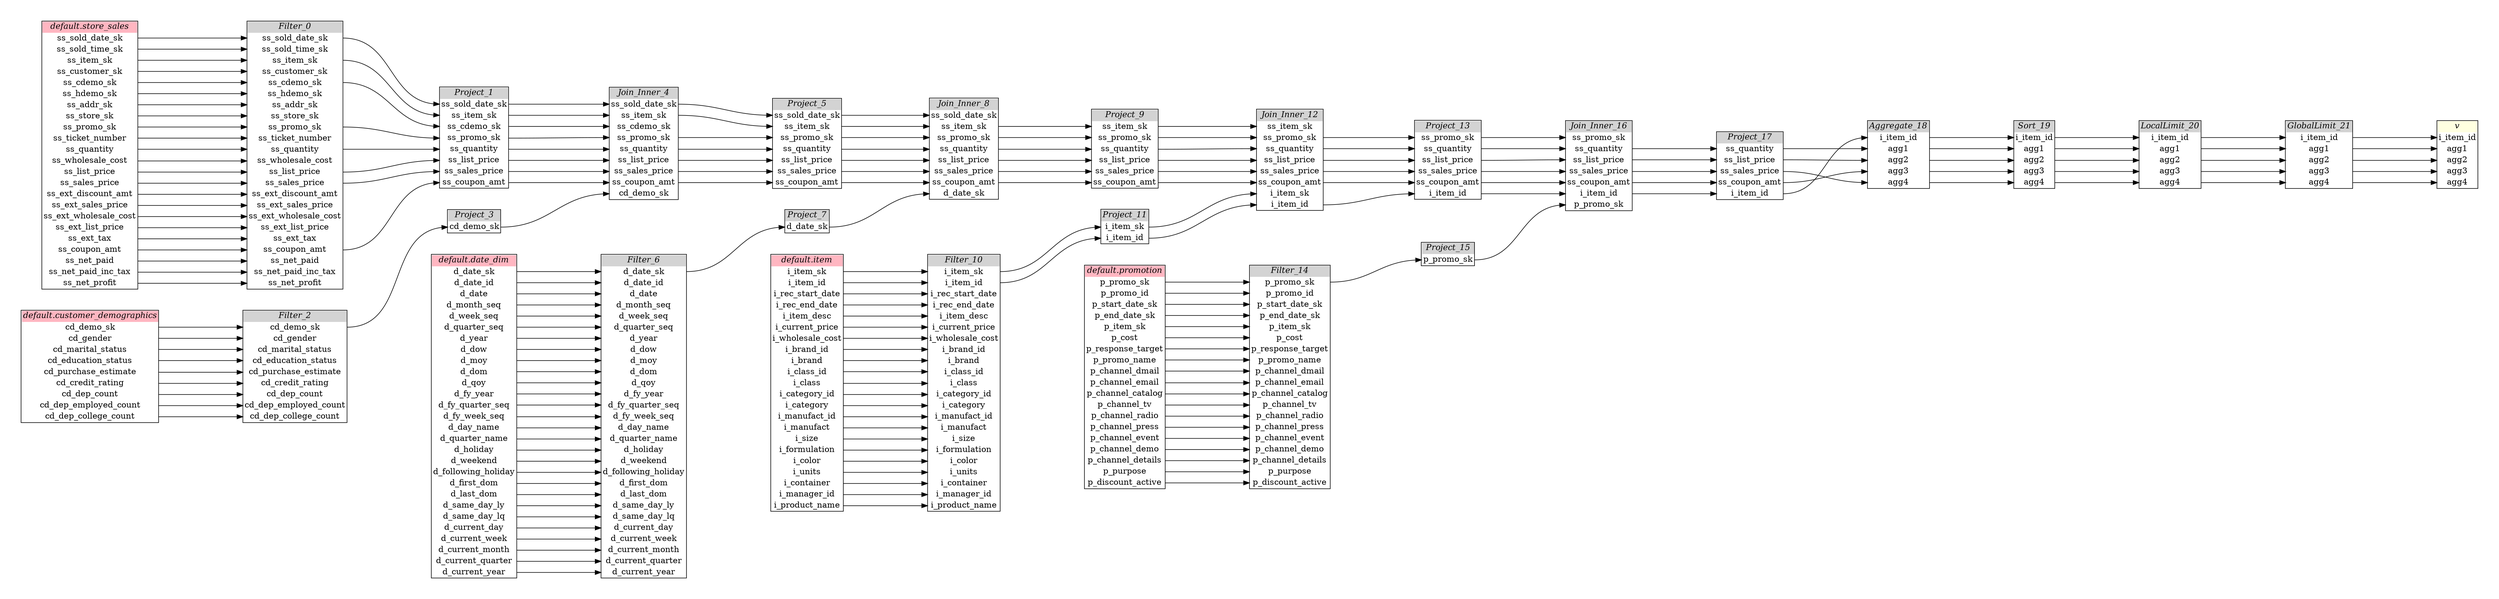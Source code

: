 // Automatically generated by TPCDSFlowTestSuite


digraph {
  graph [pad="0.5", nodesep="0.5", ranksep="2", fontname="Helvetica"];
  node [shape=plain]
  rankdir=LR;

  
"Aggregate_18" [label=<
<table border="1" cellborder="0" cellspacing="0">
  <tr><td bgcolor="lightgray" port="nodeName"><i>Aggregate_18</i></td></tr>
  <tr><td port="0">i_item_id</td></tr>
<tr><td port="1">agg1</td></tr>
<tr><td port="2">agg2</td></tr>
<tr><td port="3">agg3</td></tr>
<tr><td port="4">agg4</td></tr>
</table>>];
     

"Filter_0" [label=<
<table border="1" cellborder="0" cellspacing="0">
  <tr><td bgcolor="lightgray" port="nodeName"><i>Filter_0</i></td></tr>
  <tr><td port="0">ss_sold_date_sk</td></tr>
<tr><td port="1">ss_sold_time_sk</td></tr>
<tr><td port="2">ss_item_sk</td></tr>
<tr><td port="3">ss_customer_sk</td></tr>
<tr><td port="4">ss_cdemo_sk</td></tr>
<tr><td port="5">ss_hdemo_sk</td></tr>
<tr><td port="6">ss_addr_sk</td></tr>
<tr><td port="7">ss_store_sk</td></tr>
<tr><td port="8">ss_promo_sk</td></tr>
<tr><td port="9">ss_ticket_number</td></tr>
<tr><td port="10">ss_quantity</td></tr>
<tr><td port="11">ss_wholesale_cost</td></tr>
<tr><td port="12">ss_list_price</td></tr>
<tr><td port="13">ss_sales_price</td></tr>
<tr><td port="14">ss_ext_discount_amt</td></tr>
<tr><td port="15">ss_ext_sales_price</td></tr>
<tr><td port="16">ss_ext_wholesale_cost</td></tr>
<tr><td port="17">ss_ext_list_price</td></tr>
<tr><td port="18">ss_ext_tax</td></tr>
<tr><td port="19">ss_coupon_amt</td></tr>
<tr><td port="20">ss_net_paid</td></tr>
<tr><td port="21">ss_net_paid_inc_tax</td></tr>
<tr><td port="22">ss_net_profit</td></tr>
</table>>];
     

"Filter_10" [label=<
<table border="1" cellborder="0" cellspacing="0">
  <tr><td bgcolor="lightgray" port="nodeName"><i>Filter_10</i></td></tr>
  <tr><td port="0">i_item_sk</td></tr>
<tr><td port="1">i_item_id</td></tr>
<tr><td port="2">i_rec_start_date</td></tr>
<tr><td port="3">i_rec_end_date</td></tr>
<tr><td port="4">i_item_desc</td></tr>
<tr><td port="5">i_current_price</td></tr>
<tr><td port="6">i_wholesale_cost</td></tr>
<tr><td port="7">i_brand_id</td></tr>
<tr><td port="8">i_brand</td></tr>
<tr><td port="9">i_class_id</td></tr>
<tr><td port="10">i_class</td></tr>
<tr><td port="11">i_category_id</td></tr>
<tr><td port="12">i_category</td></tr>
<tr><td port="13">i_manufact_id</td></tr>
<tr><td port="14">i_manufact</td></tr>
<tr><td port="15">i_size</td></tr>
<tr><td port="16">i_formulation</td></tr>
<tr><td port="17">i_color</td></tr>
<tr><td port="18">i_units</td></tr>
<tr><td port="19">i_container</td></tr>
<tr><td port="20">i_manager_id</td></tr>
<tr><td port="21">i_product_name</td></tr>
</table>>];
     

"Filter_14" [label=<
<table border="1" cellborder="0" cellspacing="0">
  <tr><td bgcolor="lightgray" port="nodeName"><i>Filter_14</i></td></tr>
  <tr><td port="0">p_promo_sk</td></tr>
<tr><td port="1">p_promo_id</td></tr>
<tr><td port="2">p_start_date_sk</td></tr>
<tr><td port="3">p_end_date_sk</td></tr>
<tr><td port="4">p_item_sk</td></tr>
<tr><td port="5">p_cost</td></tr>
<tr><td port="6">p_response_target</td></tr>
<tr><td port="7">p_promo_name</td></tr>
<tr><td port="8">p_channel_dmail</td></tr>
<tr><td port="9">p_channel_email</td></tr>
<tr><td port="10">p_channel_catalog</td></tr>
<tr><td port="11">p_channel_tv</td></tr>
<tr><td port="12">p_channel_radio</td></tr>
<tr><td port="13">p_channel_press</td></tr>
<tr><td port="14">p_channel_event</td></tr>
<tr><td port="15">p_channel_demo</td></tr>
<tr><td port="16">p_channel_details</td></tr>
<tr><td port="17">p_purpose</td></tr>
<tr><td port="18">p_discount_active</td></tr>
</table>>];
     

"Filter_2" [label=<
<table border="1" cellborder="0" cellspacing="0">
  <tr><td bgcolor="lightgray" port="nodeName"><i>Filter_2</i></td></tr>
  <tr><td port="0">cd_demo_sk</td></tr>
<tr><td port="1">cd_gender</td></tr>
<tr><td port="2">cd_marital_status</td></tr>
<tr><td port="3">cd_education_status</td></tr>
<tr><td port="4">cd_purchase_estimate</td></tr>
<tr><td port="5">cd_credit_rating</td></tr>
<tr><td port="6">cd_dep_count</td></tr>
<tr><td port="7">cd_dep_employed_count</td></tr>
<tr><td port="8">cd_dep_college_count</td></tr>
</table>>];
     

"Filter_6" [label=<
<table border="1" cellborder="0" cellspacing="0">
  <tr><td bgcolor="lightgray" port="nodeName"><i>Filter_6</i></td></tr>
  <tr><td port="0">d_date_sk</td></tr>
<tr><td port="1">d_date_id</td></tr>
<tr><td port="2">d_date</td></tr>
<tr><td port="3">d_month_seq</td></tr>
<tr><td port="4">d_week_seq</td></tr>
<tr><td port="5">d_quarter_seq</td></tr>
<tr><td port="6">d_year</td></tr>
<tr><td port="7">d_dow</td></tr>
<tr><td port="8">d_moy</td></tr>
<tr><td port="9">d_dom</td></tr>
<tr><td port="10">d_qoy</td></tr>
<tr><td port="11">d_fy_year</td></tr>
<tr><td port="12">d_fy_quarter_seq</td></tr>
<tr><td port="13">d_fy_week_seq</td></tr>
<tr><td port="14">d_day_name</td></tr>
<tr><td port="15">d_quarter_name</td></tr>
<tr><td port="16">d_holiday</td></tr>
<tr><td port="17">d_weekend</td></tr>
<tr><td port="18">d_following_holiday</td></tr>
<tr><td port="19">d_first_dom</td></tr>
<tr><td port="20">d_last_dom</td></tr>
<tr><td port="21">d_same_day_ly</td></tr>
<tr><td port="22">d_same_day_lq</td></tr>
<tr><td port="23">d_current_day</td></tr>
<tr><td port="24">d_current_week</td></tr>
<tr><td port="25">d_current_month</td></tr>
<tr><td port="26">d_current_quarter</td></tr>
<tr><td port="27">d_current_year</td></tr>
</table>>];
     

"GlobalLimit_21" [label=<
<table border="1" cellborder="0" cellspacing="0">
  <tr><td bgcolor="lightgray" port="nodeName"><i>GlobalLimit_21</i></td></tr>
  <tr><td port="0">i_item_id</td></tr>
<tr><td port="1">agg1</td></tr>
<tr><td port="2">agg2</td></tr>
<tr><td port="3">agg3</td></tr>
<tr><td port="4">agg4</td></tr>
</table>>];
     

"Join_Inner_12" [label=<
<table border="1" cellborder="0" cellspacing="0">
  <tr><td bgcolor="lightgray" port="nodeName"><i>Join_Inner_12</i></td></tr>
  <tr><td port="0">ss_item_sk</td></tr>
<tr><td port="1">ss_promo_sk</td></tr>
<tr><td port="2">ss_quantity</td></tr>
<tr><td port="3">ss_list_price</td></tr>
<tr><td port="4">ss_sales_price</td></tr>
<tr><td port="5">ss_coupon_amt</td></tr>
<tr><td port="6">i_item_sk</td></tr>
<tr><td port="7">i_item_id</td></tr>
</table>>];
     

"Join_Inner_16" [label=<
<table border="1" cellborder="0" cellspacing="0">
  <tr><td bgcolor="lightgray" port="nodeName"><i>Join_Inner_16</i></td></tr>
  <tr><td port="0">ss_promo_sk</td></tr>
<tr><td port="1">ss_quantity</td></tr>
<tr><td port="2">ss_list_price</td></tr>
<tr><td port="3">ss_sales_price</td></tr>
<tr><td port="4">ss_coupon_amt</td></tr>
<tr><td port="5">i_item_id</td></tr>
<tr><td port="6">p_promo_sk</td></tr>
</table>>];
     

"Join_Inner_4" [label=<
<table border="1" cellborder="0" cellspacing="0">
  <tr><td bgcolor="lightgray" port="nodeName"><i>Join_Inner_4</i></td></tr>
  <tr><td port="0">ss_sold_date_sk</td></tr>
<tr><td port="1">ss_item_sk</td></tr>
<tr><td port="2">ss_cdemo_sk</td></tr>
<tr><td port="3">ss_promo_sk</td></tr>
<tr><td port="4">ss_quantity</td></tr>
<tr><td port="5">ss_list_price</td></tr>
<tr><td port="6">ss_sales_price</td></tr>
<tr><td port="7">ss_coupon_amt</td></tr>
<tr><td port="8">cd_demo_sk</td></tr>
</table>>];
     

"Join_Inner_8" [label=<
<table border="1" cellborder="0" cellspacing="0">
  <tr><td bgcolor="lightgray" port="nodeName"><i>Join_Inner_8</i></td></tr>
  <tr><td port="0">ss_sold_date_sk</td></tr>
<tr><td port="1">ss_item_sk</td></tr>
<tr><td port="2">ss_promo_sk</td></tr>
<tr><td port="3">ss_quantity</td></tr>
<tr><td port="4">ss_list_price</td></tr>
<tr><td port="5">ss_sales_price</td></tr>
<tr><td port="6">ss_coupon_amt</td></tr>
<tr><td port="7">d_date_sk</td></tr>
</table>>];
     

"LocalLimit_20" [label=<
<table border="1" cellborder="0" cellspacing="0">
  <tr><td bgcolor="lightgray" port="nodeName"><i>LocalLimit_20</i></td></tr>
  <tr><td port="0">i_item_id</td></tr>
<tr><td port="1">agg1</td></tr>
<tr><td port="2">agg2</td></tr>
<tr><td port="3">agg3</td></tr>
<tr><td port="4">agg4</td></tr>
</table>>];
     

"Project_1" [label=<
<table border="1" cellborder="0" cellspacing="0">
  <tr><td bgcolor="lightgray" port="nodeName"><i>Project_1</i></td></tr>
  <tr><td port="0">ss_sold_date_sk</td></tr>
<tr><td port="1">ss_item_sk</td></tr>
<tr><td port="2">ss_cdemo_sk</td></tr>
<tr><td port="3">ss_promo_sk</td></tr>
<tr><td port="4">ss_quantity</td></tr>
<tr><td port="5">ss_list_price</td></tr>
<tr><td port="6">ss_sales_price</td></tr>
<tr><td port="7">ss_coupon_amt</td></tr>
</table>>];
     

"Project_11" [label=<
<table border="1" cellborder="0" cellspacing="0">
  <tr><td bgcolor="lightgray" port="nodeName"><i>Project_11</i></td></tr>
  <tr><td port="0">i_item_sk</td></tr>
<tr><td port="1">i_item_id</td></tr>
</table>>];
     

"Project_13" [label=<
<table border="1" cellborder="0" cellspacing="0">
  <tr><td bgcolor="lightgray" port="nodeName"><i>Project_13</i></td></tr>
  <tr><td port="0">ss_promo_sk</td></tr>
<tr><td port="1">ss_quantity</td></tr>
<tr><td port="2">ss_list_price</td></tr>
<tr><td port="3">ss_sales_price</td></tr>
<tr><td port="4">ss_coupon_amt</td></tr>
<tr><td port="5">i_item_id</td></tr>
</table>>];
     

"Project_15" [label=<
<table border="1" cellborder="0" cellspacing="0">
  <tr><td bgcolor="lightgray" port="nodeName"><i>Project_15</i></td></tr>
  <tr><td port="0">p_promo_sk</td></tr>
</table>>];
     

"Project_17" [label=<
<table border="1" cellborder="0" cellspacing="0">
  <tr><td bgcolor="lightgray" port="nodeName"><i>Project_17</i></td></tr>
  <tr><td port="0">ss_quantity</td></tr>
<tr><td port="1">ss_list_price</td></tr>
<tr><td port="2">ss_sales_price</td></tr>
<tr><td port="3">ss_coupon_amt</td></tr>
<tr><td port="4">i_item_id</td></tr>
</table>>];
     

"Project_3" [label=<
<table border="1" cellborder="0" cellspacing="0">
  <tr><td bgcolor="lightgray" port="nodeName"><i>Project_3</i></td></tr>
  <tr><td port="0">cd_demo_sk</td></tr>
</table>>];
     

"Project_5" [label=<
<table border="1" cellborder="0" cellspacing="0">
  <tr><td bgcolor="lightgray" port="nodeName"><i>Project_5</i></td></tr>
  <tr><td port="0">ss_sold_date_sk</td></tr>
<tr><td port="1">ss_item_sk</td></tr>
<tr><td port="2">ss_promo_sk</td></tr>
<tr><td port="3">ss_quantity</td></tr>
<tr><td port="4">ss_list_price</td></tr>
<tr><td port="5">ss_sales_price</td></tr>
<tr><td port="6">ss_coupon_amt</td></tr>
</table>>];
     

"Project_7" [label=<
<table border="1" cellborder="0" cellspacing="0">
  <tr><td bgcolor="lightgray" port="nodeName"><i>Project_7</i></td></tr>
  <tr><td port="0">d_date_sk</td></tr>
</table>>];
     

"Project_9" [label=<
<table border="1" cellborder="0" cellspacing="0">
  <tr><td bgcolor="lightgray" port="nodeName"><i>Project_9</i></td></tr>
  <tr><td port="0">ss_item_sk</td></tr>
<tr><td port="1">ss_promo_sk</td></tr>
<tr><td port="2">ss_quantity</td></tr>
<tr><td port="3">ss_list_price</td></tr>
<tr><td port="4">ss_sales_price</td></tr>
<tr><td port="5">ss_coupon_amt</td></tr>
</table>>];
     

"Sort_19" [label=<
<table border="1" cellborder="0" cellspacing="0">
  <tr><td bgcolor="lightgray" port="nodeName"><i>Sort_19</i></td></tr>
  <tr><td port="0">i_item_id</td></tr>
<tr><td port="1">agg1</td></tr>
<tr><td port="2">agg2</td></tr>
<tr><td port="3">agg3</td></tr>
<tr><td port="4">agg4</td></tr>
</table>>];
     

"default.customer_demographics" [label=<
<table border="1" cellborder="0" cellspacing="0">
  <tr><td bgcolor="lightpink" port="nodeName"><i>default.customer_demographics</i></td></tr>
  <tr><td port="0">cd_demo_sk</td></tr>
<tr><td port="1">cd_gender</td></tr>
<tr><td port="2">cd_marital_status</td></tr>
<tr><td port="3">cd_education_status</td></tr>
<tr><td port="4">cd_purchase_estimate</td></tr>
<tr><td port="5">cd_credit_rating</td></tr>
<tr><td port="6">cd_dep_count</td></tr>
<tr><td port="7">cd_dep_employed_count</td></tr>
<tr><td port="8">cd_dep_college_count</td></tr>
</table>>];
     

"default.date_dim" [label=<
<table border="1" cellborder="0" cellspacing="0">
  <tr><td bgcolor="lightpink" port="nodeName"><i>default.date_dim</i></td></tr>
  <tr><td port="0">d_date_sk</td></tr>
<tr><td port="1">d_date_id</td></tr>
<tr><td port="2">d_date</td></tr>
<tr><td port="3">d_month_seq</td></tr>
<tr><td port="4">d_week_seq</td></tr>
<tr><td port="5">d_quarter_seq</td></tr>
<tr><td port="6">d_year</td></tr>
<tr><td port="7">d_dow</td></tr>
<tr><td port="8">d_moy</td></tr>
<tr><td port="9">d_dom</td></tr>
<tr><td port="10">d_qoy</td></tr>
<tr><td port="11">d_fy_year</td></tr>
<tr><td port="12">d_fy_quarter_seq</td></tr>
<tr><td port="13">d_fy_week_seq</td></tr>
<tr><td port="14">d_day_name</td></tr>
<tr><td port="15">d_quarter_name</td></tr>
<tr><td port="16">d_holiday</td></tr>
<tr><td port="17">d_weekend</td></tr>
<tr><td port="18">d_following_holiday</td></tr>
<tr><td port="19">d_first_dom</td></tr>
<tr><td port="20">d_last_dom</td></tr>
<tr><td port="21">d_same_day_ly</td></tr>
<tr><td port="22">d_same_day_lq</td></tr>
<tr><td port="23">d_current_day</td></tr>
<tr><td port="24">d_current_week</td></tr>
<tr><td port="25">d_current_month</td></tr>
<tr><td port="26">d_current_quarter</td></tr>
<tr><td port="27">d_current_year</td></tr>
</table>>];
     

"default.item" [label=<
<table border="1" cellborder="0" cellspacing="0">
  <tr><td bgcolor="lightpink" port="nodeName"><i>default.item</i></td></tr>
  <tr><td port="0">i_item_sk</td></tr>
<tr><td port="1">i_item_id</td></tr>
<tr><td port="2">i_rec_start_date</td></tr>
<tr><td port="3">i_rec_end_date</td></tr>
<tr><td port="4">i_item_desc</td></tr>
<tr><td port="5">i_current_price</td></tr>
<tr><td port="6">i_wholesale_cost</td></tr>
<tr><td port="7">i_brand_id</td></tr>
<tr><td port="8">i_brand</td></tr>
<tr><td port="9">i_class_id</td></tr>
<tr><td port="10">i_class</td></tr>
<tr><td port="11">i_category_id</td></tr>
<tr><td port="12">i_category</td></tr>
<tr><td port="13">i_manufact_id</td></tr>
<tr><td port="14">i_manufact</td></tr>
<tr><td port="15">i_size</td></tr>
<tr><td port="16">i_formulation</td></tr>
<tr><td port="17">i_color</td></tr>
<tr><td port="18">i_units</td></tr>
<tr><td port="19">i_container</td></tr>
<tr><td port="20">i_manager_id</td></tr>
<tr><td port="21">i_product_name</td></tr>
</table>>];
     

"default.promotion" [label=<
<table border="1" cellborder="0" cellspacing="0">
  <tr><td bgcolor="lightpink" port="nodeName"><i>default.promotion</i></td></tr>
  <tr><td port="0">p_promo_sk</td></tr>
<tr><td port="1">p_promo_id</td></tr>
<tr><td port="2">p_start_date_sk</td></tr>
<tr><td port="3">p_end_date_sk</td></tr>
<tr><td port="4">p_item_sk</td></tr>
<tr><td port="5">p_cost</td></tr>
<tr><td port="6">p_response_target</td></tr>
<tr><td port="7">p_promo_name</td></tr>
<tr><td port="8">p_channel_dmail</td></tr>
<tr><td port="9">p_channel_email</td></tr>
<tr><td port="10">p_channel_catalog</td></tr>
<tr><td port="11">p_channel_tv</td></tr>
<tr><td port="12">p_channel_radio</td></tr>
<tr><td port="13">p_channel_press</td></tr>
<tr><td port="14">p_channel_event</td></tr>
<tr><td port="15">p_channel_demo</td></tr>
<tr><td port="16">p_channel_details</td></tr>
<tr><td port="17">p_purpose</td></tr>
<tr><td port="18">p_discount_active</td></tr>
</table>>];
     

"default.store_sales" [label=<
<table border="1" cellborder="0" cellspacing="0">
  <tr><td bgcolor="lightpink" port="nodeName"><i>default.store_sales</i></td></tr>
  <tr><td port="0">ss_sold_date_sk</td></tr>
<tr><td port="1">ss_sold_time_sk</td></tr>
<tr><td port="2">ss_item_sk</td></tr>
<tr><td port="3">ss_customer_sk</td></tr>
<tr><td port="4">ss_cdemo_sk</td></tr>
<tr><td port="5">ss_hdemo_sk</td></tr>
<tr><td port="6">ss_addr_sk</td></tr>
<tr><td port="7">ss_store_sk</td></tr>
<tr><td port="8">ss_promo_sk</td></tr>
<tr><td port="9">ss_ticket_number</td></tr>
<tr><td port="10">ss_quantity</td></tr>
<tr><td port="11">ss_wholesale_cost</td></tr>
<tr><td port="12">ss_list_price</td></tr>
<tr><td port="13">ss_sales_price</td></tr>
<tr><td port="14">ss_ext_discount_amt</td></tr>
<tr><td port="15">ss_ext_sales_price</td></tr>
<tr><td port="16">ss_ext_wholesale_cost</td></tr>
<tr><td port="17">ss_ext_list_price</td></tr>
<tr><td port="18">ss_ext_tax</td></tr>
<tr><td port="19">ss_coupon_amt</td></tr>
<tr><td port="20">ss_net_paid</td></tr>
<tr><td port="21">ss_net_paid_inc_tax</td></tr>
<tr><td port="22">ss_net_profit</td></tr>
</table>>];
     

"v" [label=<
<table border="1" cellborder="0" cellspacing="0">
  <tr><td bgcolor="lightyellow" port="nodeName"><i>v</i></td></tr>
  <tr><td port="0">i_item_id</td></tr>
<tr><td port="1">agg1</td></tr>
<tr><td port="2">agg2</td></tr>
<tr><td port="3">agg3</td></tr>
<tr><td port="4">agg4</td></tr>
</table>>];
     
  "Aggregate_18":0 -> "Sort_19":0;
"Aggregate_18":1 -> "Sort_19":1;
"Aggregate_18":2 -> "Sort_19":2;
"Aggregate_18":3 -> "Sort_19":3;
"Aggregate_18":4 -> "Sort_19":4;
"Filter_0":0 -> "Project_1":0;
"Filter_0":10 -> "Project_1":4;
"Filter_0":12 -> "Project_1":5;
"Filter_0":13 -> "Project_1":6;
"Filter_0":19 -> "Project_1":7;
"Filter_0":2 -> "Project_1":1;
"Filter_0":4 -> "Project_1":2;
"Filter_0":8 -> "Project_1":3;
"Filter_10":0 -> "Project_11":0;
"Filter_10":1 -> "Project_11":1;
"Filter_14":0 -> "Project_15":0;
"Filter_2":0 -> "Project_3":0;
"Filter_6":0 -> "Project_7":0;
"GlobalLimit_21":0 -> "v":0;
"GlobalLimit_21":1 -> "v":1;
"GlobalLimit_21":2 -> "v":2;
"GlobalLimit_21":3 -> "v":3;
"GlobalLimit_21":4 -> "v":4;
"Join_Inner_12":1 -> "Project_13":0;
"Join_Inner_12":2 -> "Project_13":1;
"Join_Inner_12":3 -> "Project_13":2;
"Join_Inner_12":4 -> "Project_13":3;
"Join_Inner_12":5 -> "Project_13":4;
"Join_Inner_12":7 -> "Project_13":5;
"Join_Inner_16":1 -> "Project_17":0;
"Join_Inner_16":2 -> "Project_17":1;
"Join_Inner_16":3 -> "Project_17":2;
"Join_Inner_16":4 -> "Project_17":3;
"Join_Inner_16":5 -> "Project_17":4;
"Join_Inner_4":0 -> "Project_5":0;
"Join_Inner_4":1 -> "Project_5":1;
"Join_Inner_4":3 -> "Project_5":2;
"Join_Inner_4":4 -> "Project_5":3;
"Join_Inner_4":5 -> "Project_5":4;
"Join_Inner_4":6 -> "Project_5":5;
"Join_Inner_4":7 -> "Project_5":6;
"Join_Inner_8":1 -> "Project_9":0;
"Join_Inner_8":2 -> "Project_9":1;
"Join_Inner_8":3 -> "Project_9":2;
"Join_Inner_8":4 -> "Project_9":3;
"Join_Inner_8":5 -> "Project_9":4;
"Join_Inner_8":6 -> "Project_9":5;
"LocalLimit_20":0 -> "GlobalLimit_21":0;
"LocalLimit_20":1 -> "GlobalLimit_21":1;
"LocalLimit_20":2 -> "GlobalLimit_21":2;
"LocalLimit_20":3 -> "GlobalLimit_21":3;
"LocalLimit_20":4 -> "GlobalLimit_21":4;
"Project_1":0 -> "Join_Inner_4":0;
"Project_1":1 -> "Join_Inner_4":1;
"Project_1":2 -> "Join_Inner_4":2;
"Project_1":3 -> "Join_Inner_4":3;
"Project_1":4 -> "Join_Inner_4":4;
"Project_1":5 -> "Join_Inner_4":5;
"Project_1":6 -> "Join_Inner_4":6;
"Project_1":7 -> "Join_Inner_4":7;
"Project_11":0 -> "Join_Inner_12":6;
"Project_11":1 -> "Join_Inner_12":7;
"Project_13":0 -> "Join_Inner_16":0;
"Project_13":1 -> "Join_Inner_16":1;
"Project_13":2 -> "Join_Inner_16":2;
"Project_13":3 -> "Join_Inner_16":3;
"Project_13":4 -> "Join_Inner_16":4;
"Project_13":5 -> "Join_Inner_16":5;
"Project_15":0 -> "Join_Inner_16":6;
"Project_17":0 -> "Aggregate_18":1;
"Project_17":1 -> "Aggregate_18":2;
"Project_17":2 -> "Aggregate_18":4;
"Project_17":3 -> "Aggregate_18":3;
"Project_17":4 -> "Aggregate_18":0;
"Project_3":0 -> "Join_Inner_4":8;
"Project_5":0 -> "Join_Inner_8":0;
"Project_5":1 -> "Join_Inner_8":1;
"Project_5":2 -> "Join_Inner_8":2;
"Project_5":3 -> "Join_Inner_8":3;
"Project_5":4 -> "Join_Inner_8":4;
"Project_5":5 -> "Join_Inner_8":5;
"Project_5":6 -> "Join_Inner_8":6;
"Project_7":0 -> "Join_Inner_8":7;
"Project_9":0 -> "Join_Inner_12":0;
"Project_9":1 -> "Join_Inner_12":1;
"Project_9":2 -> "Join_Inner_12":2;
"Project_9":3 -> "Join_Inner_12":3;
"Project_9":4 -> "Join_Inner_12":4;
"Project_9":5 -> "Join_Inner_12":5;
"Sort_19":0 -> "LocalLimit_20":0;
"Sort_19":1 -> "LocalLimit_20":1;
"Sort_19":2 -> "LocalLimit_20":2;
"Sort_19":3 -> "LocalLimit_20":3;
"Sort_19":4 -> "LocalLimit_20":4;
"default.customer_demographics":0 -> "Filter_2":0;
"default.customer_demographics":1 -> "Filter_2":1;
"default.customer_demographics":2 -> "Filter_2":2;
"default.customer_demographics":3 -> "Filter_2":3;
"default.customer_demographics":4 -> "Filter_2":4;
"default.customer_demographics":5 -> "Filter_2":5;
"default.customer_demographics":6 -> "Filter_2":6;
"default.customer_demographics":7 -> "Filter_2":7;
"default.customer_demographics":8 -> "Filter_2":8;
"default.date_dim":0 -> "Filter_6":0;
"default.date_dim":1 -> "Filter_6":1;
"default.date_dim":10 -> "Filter_6":10;
"default.date_dim":11 -> "Filter_6":11;
"default.date_dim":12 -> "Filter_6":12;
"default.date_dim":13 -> "Filter_6":13;
"default.date_dim":14 -> "Filter_6":14;
"default.date_dim":15 -> "Filter_6":15;
"default.date_dim":16 -> "Filter_6":16;
"default.date_dim":17 -> "Filter_6":17;
"default.date_dim":18 -> "Filter_6":18;
"default.date_dim":19 -> "Filter_6":19;
"default.date_dim":2 -> "Filter_6":2;
"default.date_dim":20 -> "Filter_6":20;
"default.date_dim":21 -> "Filter_6":21;
"default.date_dim":22 -> "Filter_6":22;
"default.date_dim":23 -> "Filter_6":23;
"default.date_dim":24 -> "Filter_6":24;
"default.date_dim":25 -> "Filter_6":25;
"default.date_dim":26 -> "Filter_6":26;
"default.date_dim":27 -> "Filter_6":27;
"default.date_dim":3 -> "Filter_6":3;
"default.date_dim":4 -> "Filter_6":4;
"default.date_dim":5 -> "Filter_6":5;
"default.date_dim":6 -> "Filter_6":6;
"default.date_dim":7 -> "Filter_6":7;
"default.date_dim":8 -> "Filter_6":8;
"default.date_dim":9 -> "Filter_6":9;
"default.item":0 -> "Filter_10":0;
"default.item":1 -> "Filter_10":1;
"default.item":10 -> "Filter_10":10;
"default.item":11 -> "Filter_10":11;
"default.item":12 -> "Filter_10":12;
"default.item":13 -> "Filter_10":13;
"default.item":14 -> "Filter_10":14;
"default.item":15 -> "Filter_10":15;
"default.item":16 -> "Filter_10":16;
"default.item":17 -> "Filter_10":17;
"default.item":18 -> "Filter_10":18;
"default.item":19 -> "Filter_10":19;
"default.item":2 -> "Filter_10":2;
"default.item":20 -> "Filter_10":20;
"default.item":21 -> "Filter_10":21;
"default.item":3 -> "Filter_10":3;
"default.item":4 -> "Filter_10":4;
"default.item":5 -> "Filter_10":5;
"default.item":6 -> "Filter_10":6;
"default.item":7 -> "Filter_10":7;
"default.item":8 -> "Filter_10":8;
"default.item":9 -> "Filter_10":9;
"default.promotion":0 -> "Filter_14":0;
"default.promotion":1 -> "Filter_14":1;
"default.promotion":10 -> "Filter_14":10;
"default.promotion":11 -> "Filter_14":11;
"default.promotion":12 -> "Filter_14":12;
"default.promotion":13 -> "Filter_14":13;
"default.promotion":14 -> "Filter_14":14;
"default.promotion":15 -> "Filter_14":15;
"default.promotion":16 -> "Filter_14":16;
"default.promotion":17 -> "Filter_14":17;
"default.promotion":18 -> "Filter_14":18;
"default.promotion":2 -> "Filter_14":2;
"default.promotion":3 -> "Filter_14":3;
"default.promotion":4 -> "Filter_14":4;
"default.promotion":5 -> "Filter_14":5;
"default.promotion":6 -> "Filter_14":6;
"default.promotion":7 -> "Filter_14":7;
"default.promotion":8 -> "Filter_14":8;
"default.promotion":9 -> "Filter_14":9;
"default.store_sales":0 -> "Filter_0":0;
"default.store_sales":1 -> "Filter_0":1;
"default.store_sales":10 -> "Filter_0":10;
"default.store_sales":11 -> "Filter_0":11;
"default.store_sales":12 -> "Filter_0":12;
"default.store_sales":13 -> "Filter_0":13;
"default.store_sales":14 -> "Filter_0":14;
"default.store_sales":15 -> "Filter_0":15;
"default.store_sales":16 -> "Filter_0":16;
"default.store_sales":17 -> "Filter_0":17;
"default.store_sales":18 -> "Filter_0":18;
"default.store_sales":19 -> "Filter_0":19;
"default.store_sales":2 -> "Filter_0":2;
"default.store_sales":20 -> "Filter_0":20;
"default.store_sales":21 -> "Filter_0":21;
"default.store_sales":22 -> "Filter_0":22;
"default.store_sales":3 -> "Filter_0":3;
"default.store_sales":4 -> "Filter_0":4;
"default.store_sales":5 -> "Filter_0":5;
"default.store_sales":6 -> "Filter_0":6;
"default.store_sales":7 -> "Filter_0":7;
"default.store_sales":8 -> "Filter_0":8;
"default.store_sales":9 -> "Filter_0":9;
}
       